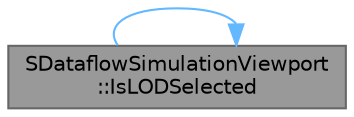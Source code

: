 digraph "SDataflowSimulationViewport::IsLODSelected"
{
 // INTERACTIVE_SVG=YES
 // LATEX_PDF_SIZE
  bgcolor="transparent";
  edge [fontname=Helvetica,fontsize=10,labelfontname=Helvetica,labelfontsize=10];
  node [fontname=Helvetica,fontsize=10,shape=box,height=0.2,width=0.4];
  rankdir="LR";
  Node1 [id="Node000001",label="SDataflowSimulationViewport\l::IsLODSelected",height=0.2,width=0.4,color="gray40", fillcolor="grey60", style="filled", fontcolor="black",tooltip="Gets whether a given LOD is active."];
  Node1 -> Node1 [id="edge1_Node000001_Node000001",color="steelblue1",style="solid",tooltip=" "];
}
